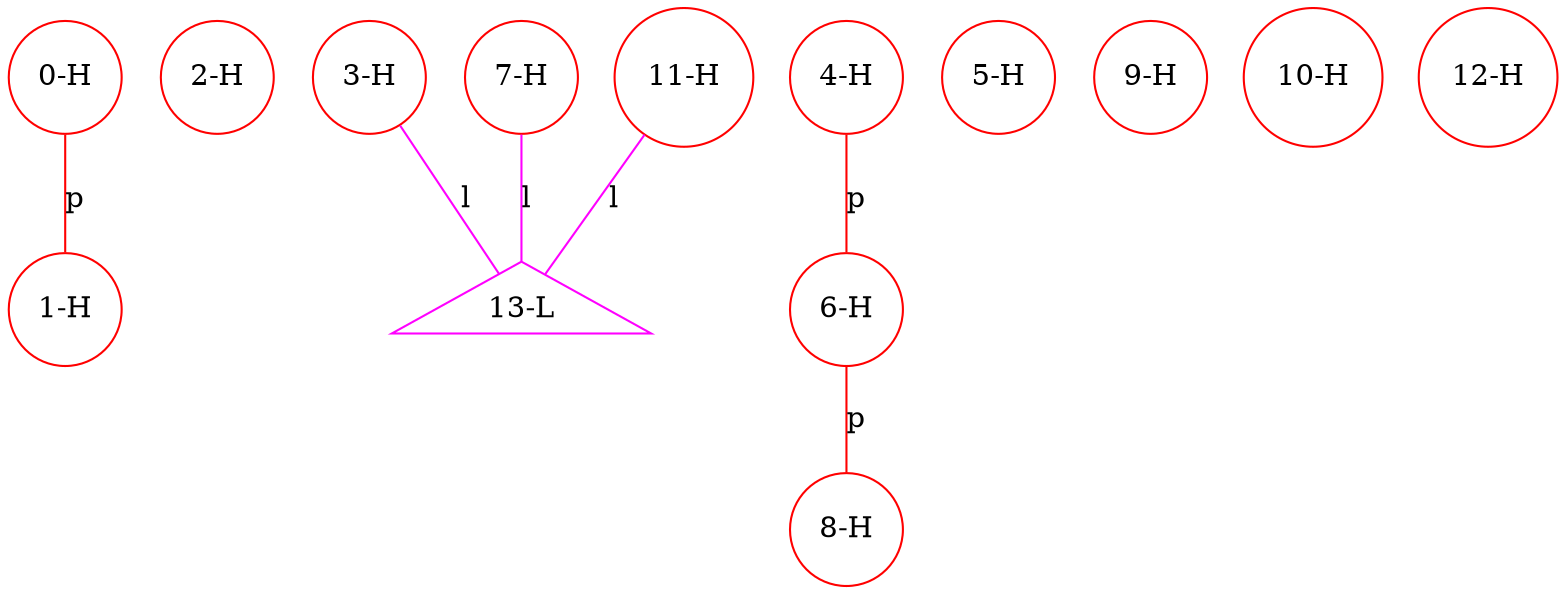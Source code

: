 graph ProteinGraph {
    0 [label="0-H" shape=circle color=red];
    1 [label="1-H" shape=circle color=red];
    2 [label="2-H" shape=circle color=red];
    3 [label="3-H" shape=circle color=red];
    4 [label="4-H" shape=circle color=red];
    5 [label="5-H" shape=circle color=red];
    6 [label="6-H" shape=circle color=red];
    7 [label="7-H" shape=circle color=red];
    8 [label="8-H" shape=circle color=red];
    9 [label="9-H" shape=circle color=red];
    10 [label="10-H" shape=circle color=red];
    11 [label="11-H" shape=circle color=red];
    12 [label="12-H" shape=circle color=red];
    13 [label="13-L" shape=triangle color=magenta];
    0 -- 1 [label="p" color=red];
    3 -- 13 [label="l" color=magenta];
    4 -- 6 [label="p" color=red];
    6 -- 8 [label="p" color=red];
    7 -- 13 [label="l" color=magenta];
    11 -- 13 [label="l" color=magenta];
}

